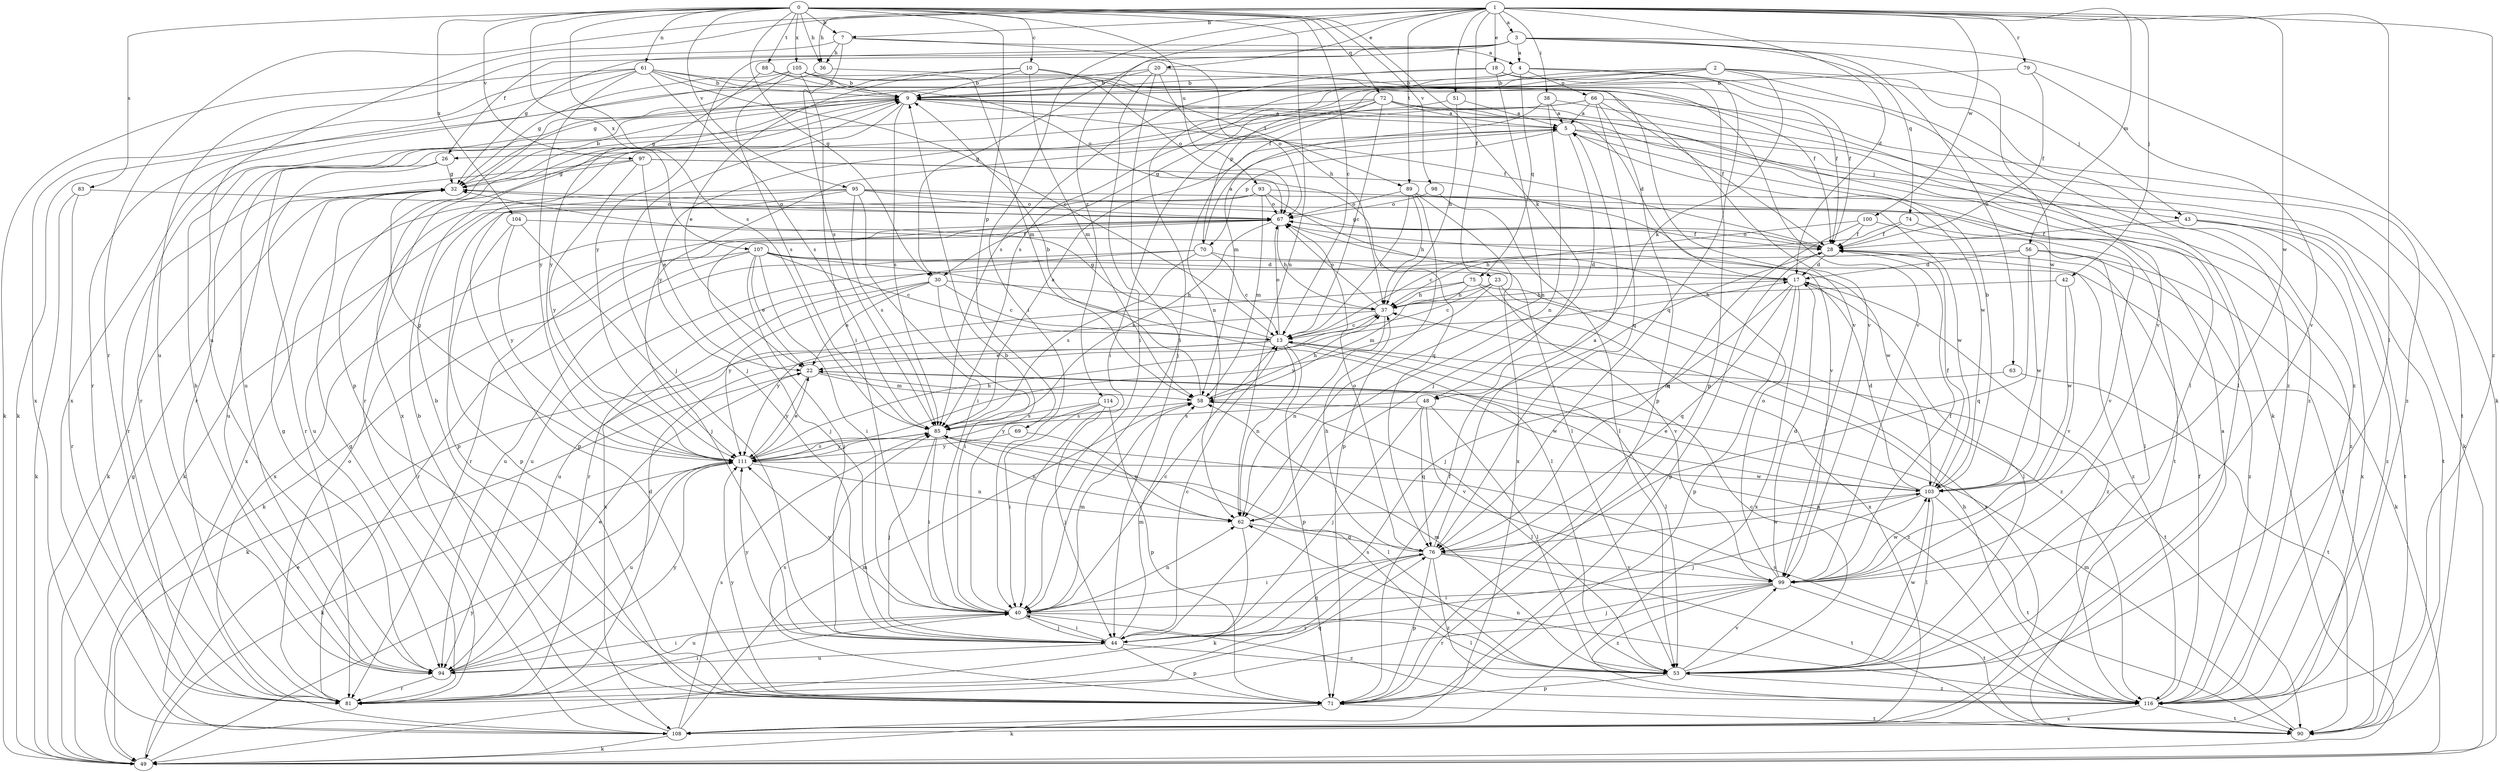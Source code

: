 strict digraph  {
0;
1;
2;
3;
4;
5;
7;
9;
10;
13;
17;
18;
20;
22;
23;
26;
28;
30;
32;
36;
37;
38;
40;
42;
43;
44;
48;
49;
51;
53;
56;
58;
61;
62;
63;
66;
67;
69;
70;
71;
72;
74;
75;
76;
79;
81;
83;
85;
88;
89;
90;
93;
94;
95;
97;
98;
99;
100;
103;
104;
105;
107;
108;
111;
114;
116;
0 -> 7  [label=b];
0 -> 10  [label=c];
0 -> 13  [label=c];
0 -> 30  [label=g];
0 -> 36  [label=h];
0 -> 48  [label=k];
0 -> 61  [label=n];
0 -> 62  [label=n];
0 -> 69  [label=p];
0 -> 72  [label=q];
0 -> 83  [label=s];
0 -> 85  [label=s];
0 -> 88  [label=t];
0 -> 93  [label=u];
0 -> 95  [label=v];
0 -> 97  [label=v];
0 -> 98  [label=v];
0 -> 104  [label=x];
0 -> 105  [label=x];
0 -> 107  [label=x];
1 -> 3  [label=a];
1 -> 7  [label=b];
1 -> 17  [label=d];
1 -> 18  [label=e];
1 -> 20  [label=e];
1 -> 23  [label=f];
1 -> 36  [label=h];
1 -> 38  [label=i];
1 -> 40  [label=i];
1 -> 42  [label=j];
1 -> 51  [label=l];
1 -> 53  [label=l];
1 -> 56  [label=m];
1 -> 79  [label=r];
1 -> 81  [label=r];
1 -> 89  [label=t];
1 -> 94  [label=u];
1 -> 100  [label=w];
1 -> 103  [label=w];
1 -> 114  [label=z];
1 -> 116  [label=z];
2 -> 9  [label=b];
2 -> 30  [label=g];
2 -> 43  [label=j];
2 -> 48  [label=k];
2 -> 49  [label=k];
2 -> 70  [label=p];
2 -> 85  [label=s];
2 -> 116  [label=z];
3 -> 4  [label=a];
3 -> 26  [label=f];
3 -> 30  [label=g];
3 -> 32  [label=g];
3 -> 49  [label=k];
3 -> 63  [label=o];
3 -> 74  [label=q];
3 -> 103  [label=w];
3 -> 111  [label=y];
4 -> 9  [label=b];
4 -> 40  [label=i];
4 -> 66  [label=o];
4 -> 75  [label=q];
4 -> 76  [label=q];
4 -> 99  [label=v];
5 -> 26  [label=f];
5 -> 43  [label=j];
5 -> 44  [label=j];
5 -> 49  [label=k];
5 -> 70  [label=p];
5 -> 103  [label=w];
7 -> 4  [label=a];
7 -> 36  [label=h];
7 -> 37  [label=h];
7 -> 85  [label=s];
7 -> 94  [label=u];
9 -> 5  [label=a];
9 -> 28  [label=f];
9 -> 32  [label=g];
9 -> 44  [label=j];
9 -> 53  [label=l];
9 -> 81  [label=r];
9 -> 85  [label=s];
9 -> 108  [label=x];
10 -> 9  [label=b];
10 -> 22  [label=e];
10 -> 49  [label=k];
10 -> 58  [label=m];
10 -> 67  [label=o];
10 -> 89  [label=t];
13 -> 22  [label=e];
13 -> 32  [label=g];
13 -> 49  [label=k];
13 -> 53  [label=l];
13 -> 62  [label=n];
13 -> 67  [label=o];
13 -> 71  [label=p];
13 -> 90  [label=t];
17 -> 37  [label=h];
17 -> 44  [label=j];
17 -> 53  [label=l];
17 -> 71  [label=p];
17 -> 76  [label=q];
17 -> 108  [label=x];
17 -> 116  [label=z];
18 -> 9  [label=b];
18 -> 28  [label=f];
18 -> 62  [label=n];
18 -> 71  [label=p];
18 -> 85  [label=s];
20 -> 9  [label=b];
20 -> 28  [label=f];
20 -> 32  [label=g];
20 -> 40  [label=i];
20 -> 44  [label=j];
20 -> 67  [label=o];
22 -> 58  [label=m];
22 -> 103  [label=w];
22 -> 111  [label=y];
22 -> 116  [label=z];
23 -> 13  [label=c];
23 -> 37  [label=h];
23 -> 99  [label=v];
23 -> 108  [label=x];
23 -> 111  [label=y];
26 -> 32  [label=g];
26 -> 81  [label=r];
26 -> 94  [label=u];
28 -> 17  [label=d];
28 -> 32  [label=g];
28 -> 67  [label=o];
28 -> 71  [label=p];
28 -> 116  [label=z];
30 -> 13  [label=c];
30 -> 22  [label=e];
30 -> 37  [label=h];
30 -> 40  [label=i];
30 -> 108  [label=x];
30 -> 111  [label=y];
32 -> 9  [label=b];
32 -> 49  [label=k];
32 -> 67  [label=o];
36 -> 99  [label=v];
36 -> 108  [label=x];
37 -> 13  [label=c];
37 -> 62  [label=n];
37 -> 67  [label=o];
37 -> 111  [label=y];
38 -> 5  [label=a];
38 -> 58  [label=m];
38 -> 62  [label=n];
38 -> 90  [label=t];
40 -> 9  [label=b];
40 -> 13  [label=c];
40 -> 44  [label=j];
40 -> 53  [label=l];
40 -> 58  [label=m];
40 -> 62  [label=n];
40 -> 94  [label=u];
40 -> 111  [label=y];
40 -> 116  [label=z];
42 -> 37  [label=h];
42 -> 99  [label=v];
42 -> 103  [label=w];
43 -> 28  [label=f];
43 -> 90  [label=t];
43 -> 108  [label=x];
43 -> 116  [label=z];
44 -> 13  [label=c];
44 -> 40  [label=i];
44 -> 53  [label=l];
44 -> 58  [label=m];
44 -> 71  [label=p];
44 -> 76  [label=q];
44 -> 94  [label=u];
44 -> 111  [label=y];
48 -> 44  [label=j];
48 -> 53  [label=l];
48 -> 76  [label=q];
48 -> 85  [label=s];
48 -> 99  [label=v];
49 -> 22  [label=e];
49 -> 32  [label=g];
49 -> 111  [label=y];
51 -> 5  [label=a];
51 -> 37  [label=h];
51 -> 81  [label=r];
53 -> 13  [label=c];
53 -> 58  [label=m];
53 -> 71  [label=p];
53 -> 85  [label=s];
53 -> 99  [label=v];
53 -> 103  [label=w];
53 -> 116  [label=z];
56 -> 17  [label=d];
56 -> 49  [label=k];
56 -> 76  [label=q];
56 -> 94  [label=u];
56 -> 103  [label=w];
56 -> 116  [label=z];
58 -> 9  [label=b];
58 -> 37  [label=h];
58 -> 53  [label=l];
58 -> 85  [label=s];
61 -> 9  [label=b];
61 -> 13  [label=c];
61 -> 28  [label=f];
61 -> 49  [label=k];
61 -> 81  [label=r];
61 -> 85  [label=s];
61 -> 99  [label=v];
61 -> 108  [label=x];
61 -> 111  [label=y];
62 -> 49  [label=k];
62 -> 76  [label=q];
63 -> 58  [label=m];
63 -> 90  [label=t];
66 -> 5  [label=a];
66 -> 28  [label=f];
66 -> 71  [label=p];
66 -> 76  [label=q];
66 -> 94  [label=u];
66 -> 111  [label=y];
66 -> 116  [label=z];
67 -> 28  [label=f];
67 -> 37  [label=h];
67 -> 44  [label=j];
67 -> 81  [label=r];
67 -> 85  [label=s];
67 -> 103  [label=w];
67 -> 108  [label=x];
69 -> 62  [label=n];
69 -> 111  [label=y];
70 -> 5  [label=a];
70 -> 13  [label=c];
70 -> 17  [label=d];
70 -> 81  [label=r];
70 -> 85  [label=s];
70 -> 94  [label=u];
71 -> 9  [label=b];
71 -> 28  [label=f];
71 -> 49  [label=k];
71 -> 85  [label=s];
71 -> 90  [label=t];
71 -> 111  [label=y];
72 -> 5  [label=a];
72 -> 13  [label=c];
72 -> 17  [label=d];
72 -> 40  [label=i];
72 -> 44  [label=j];
72 -> 53  [label=l];
72 -> 62  [label=n];
72 -> 81  [label=r];
72 -> 116  [label=z];
74 -> 13  [label=c];
74 -> 28  [label=f];
74 -> 99  [label=v];
75 -> 37  [label=h];
75 -> 58  [label=m];
75 -> 94  [label=u];
75 -> 108  [label=x];
75 -> 116  [label=z];
76 -> 5  [label=a];
76 -> 37  [label=h];
76 -> 40  [label=i];
76 -> 67  [label=o];
76 -> 71  [label=p];
76 -> 81  [label=r];
76 -> 90  [label=t];
76 -> 99  [label=v];
76 -> 103  [label=w];
76 -> 116  [label=z];
79 -> 9  [label=b];
79 -> 28  [label=f];
79 -> 99  [label=v];
81 -> 17  [label=d];
81 -> 32  [label=g];
81 -> 40  [label=i];
81 -> 67  [label=o];
81 -> 76  [label=q];
83 -> 49  [label=k];
83 -> 67  [label=o];
83 -> 81  [label=r];
85 -> 5  [label=a];
85 -> 40  [label=i];
85 -> 44  [label=j];
85 -> 53  [label=l];
85 -> 62  [label=n];
85 -> 111  [label=y];
88 -> 9  [label=b];
88 -> 67  [label=o];
88 -> 111  [label=y];
89 -> 13  [label=c];
89 -> 37  [label=h];
89 -> 67  [label=o];
89 -> 71  [label=p];
89 -> 108  [label=x];
89 -> 116  [label=z];
90 -> 58  [label=m];
93 -> 49  [label=k];
93 -> 53  [label=l];
93 -> 58  [label=m];
93 -> 67  [label=o];
93 -> 71  [label=p];
93 -> 90  [label=t];
94 -> 9  [label=b];
94 -> 22  [label=e];
94 -> 32  [label=g];
94 -> 40  [label=i];
94 -> 81  [label=r];
94 -> 111  [label=y];
95 -> 40  [label=i];
95 -> 67  [label=o];
95 -> 71  [label=p];
95 -> 85  [label=s];
95 -> 90  [label=t];
95 -> 94  [label=u];
95 -> 103  [label=w];
95 -> 108  [label=x];
97 -> 22  [label=e];
97 -> 32  [label=g];
97 -> 76  [label=q];
97 -> 81  [label=r];
97 -> 99  [label=v];
97 -> 111  [label=y];
98 -> 53  [label=l];
98 -> 67  [label=o];
99 -> 17  [label=d];
99 -> 28  [label=f];
99 -> 40  [label=i];
99 -> 44  [label=j];
99 -> 67  [label=o];
99 -> 81  [label=r];
99 -> 90  [label=t];
99 -> 103  [label=w];
99 -> 116  [label=z];
100 -> 28  [label=f];
100 -> 37  [label=h];
100 -> 53  [label=l];
100 -> 76  [label=q];
103 -> 9  [label=b];
103 -> 17  [label=d];
103 -> 22  [label=e];
103 -> 28  [label=f];
103 -> 44  [label=j];
103 -> 53  [label=l];
103 -> 62  [label=n];
103 -> 90  [label=t];
104 -> 28  [label=f];
104 -> 44  [label=j];
104 -> 71  [label=p];
104 -> 111  [label=y];
105 -> 9  [label=b];
105 -> 32  [label=g];
105 -> 40  [label=i];
105 -> 58  [label=m];
105 -> 71  [label=p];
105 -> 85  [label=s];
105 -> 99  [label=v];
105 -> 116  [label=z];
107 -> 13  [label=c];
107 -> 17  [label=d];
107 -> 22  [label=e];
107 -> 40  [label=i];
107 -> 44  [label=j];
107 -> 49  [label=k];
107 -> 53  [label=l];
107 -> 81  [label=r];
107 -> 90  [label=t];
108 -> 5  [label=a];
108 -> 9  [label=b];
108 -> 49  [label=k];
108 -> 58  [label=m];
108 -> 85  [label=s];
111 -> 22  [label=e];
111 -> 32  [label=g];
111 -> 37  [label=h];
111 -> 49  [label=k];
111 -> 62  [label=n];
111 -> 85  [label=s];
111 -> 94  [label=u];
111 -> 103  [label=w];
114 -> 40  [label=i];
114 -> 44  [label=j];
114 -> 71  [label=p];
114 -> 85  [label=s];
114 -> 111  [label=y];
116 -> 28  [label=f];
116 -> 37  [label=h];
116 -> 62  [label=n];
116 -> 85  [label=s];
116 -> 90  [label=t];
116 -> 108  [label=x];
}
